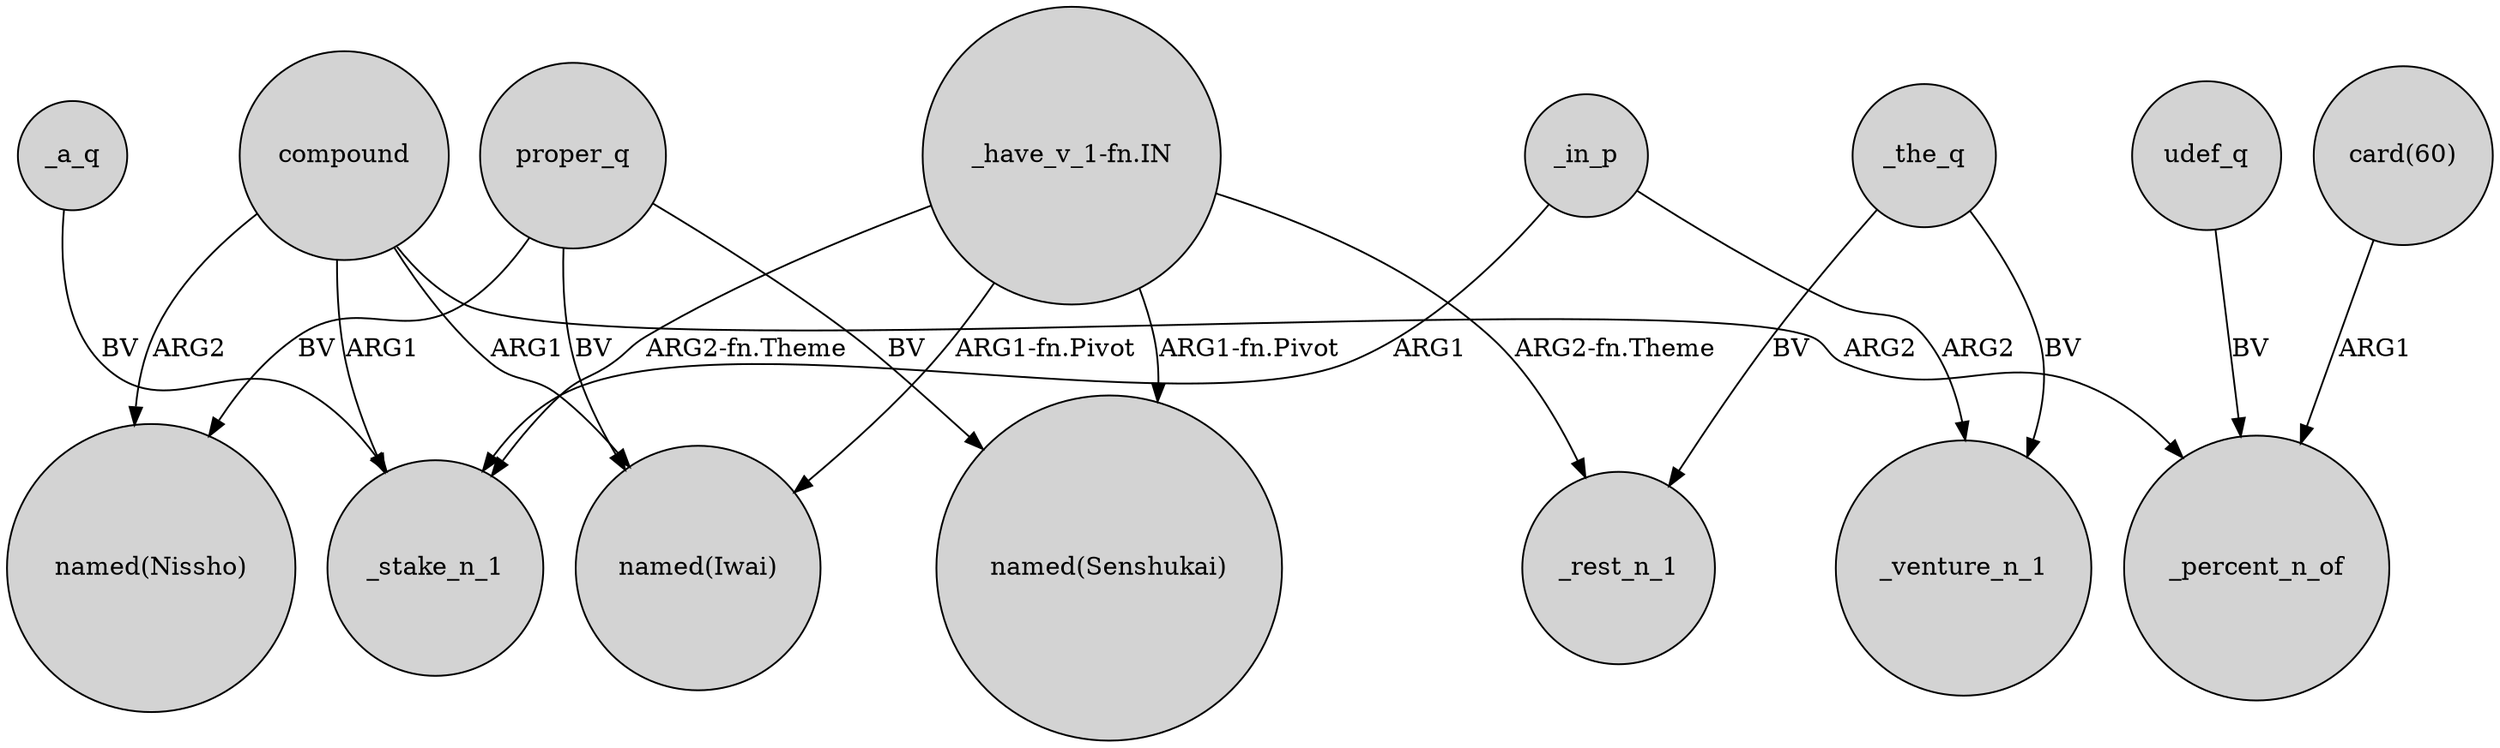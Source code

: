 digraph {
	node [shape=circle style=filled]
	_a_q -> _stake_n_1 [label=BV]
	compound -> "named(Iwai)" [label=ARG1]
	udef_q -> _percent_n_of [label=BV]
	compound -> "named(Nissho)" [label=ARG2]
	compound -> _percent_n_of [label=ARG2]
	proper_q -> "named(Nissho)" [label=BV]
	"_have_v_1-fn.IN" -> _rest_n_1 [label="ARG2-fn.Theme"]
	"card(60)" -> _percent_n_of [label=ARG1]
	"_have_v_1-fn.IN" -> "named(Senshukai)" [label="ARG1-fn.Pivot"]
	proper_q -> "named(Senshukai)" [label=BV]
	_the_q -> _venture_n_1 [label=BV]
	proper_q -> "named(Iwai)" [label=BV]
	compound -> _stake_n_1 [label=ARG1]
	_in_p -> _venture_n_1 [label=ARG2]
	_the_q -> _rest_n_1 [label=BV]
	"_have_v_1-fn.IN" -> _stake_n_1 [label="ARG2-fn.Theme"]
	_in_p -> _stake_n_1 [label=ARG1]
	"_have_v_1-fn.IN" -> "named(Iwai)" [label="ARG1-fn.Pivot"]
}
